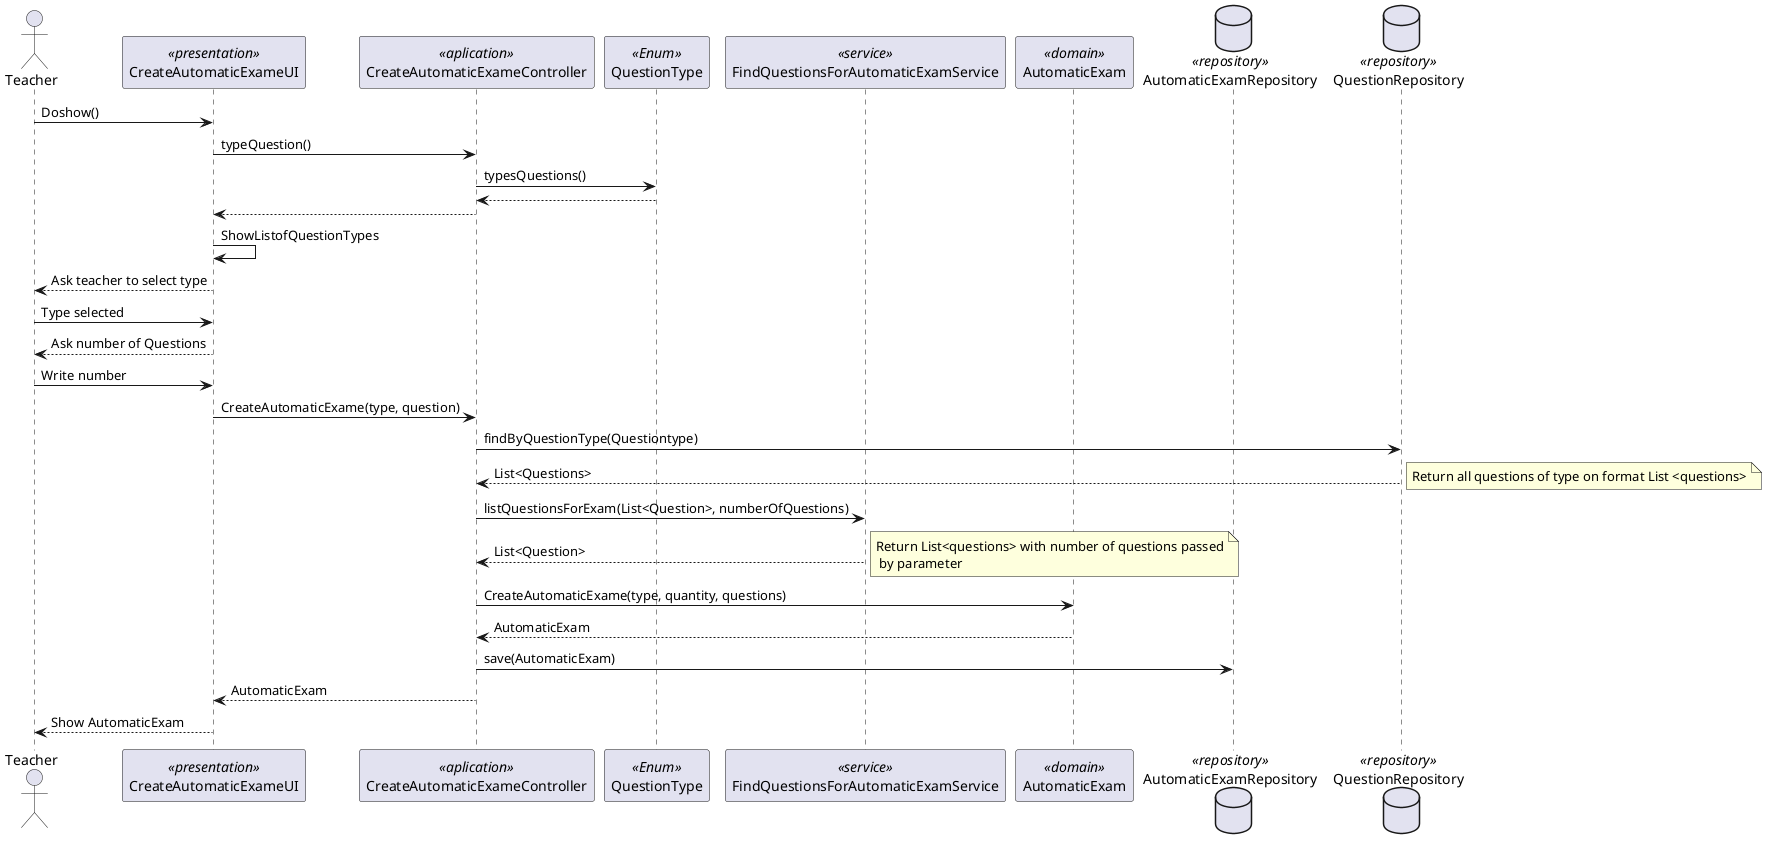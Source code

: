 @startuml
actor Teacher as Actor
participant CreateAutomaticExameUI as UI <<presentation>>
participant CreateAutomaticExameController as Controller <<aplication>>
participant QuestionType as Enum <<Enum>>
participant FindQuestionsForAutomaticExamService as Servide <<service>>
participant AutomaticExam as Domain <<domain>>
database AutomaticExamRepository as Repository1 <<repository>>
database QuestionRepository as Repository2 <<repository>>

Actor -> UI:Doshow()
UI -> Controller: typeQuestion()
Controller-> Enum: typesQuestions()
Enum --> Controller
Controller --> UI
UI -> UI:ShowListofQuestionTypes
UI --> Actor:Ask teacher to select type
Actor -> UI:Type selected
UI --> Actor: Ask number of Questions
Actor-> UI: Write number
UI -> Controller: CreateAutomaticExame(type, question)
Controller -> Repository2: findByQuestionType(Questiontype)
Repository2 --> Controller: List<Questions>
note right : Return all questions of type on format List <questions>
Controller -> Servide: listQuestionsForExam(List<Question>, numberOfQuestions)
Servide --> Controller: List<Question>
note right : Return List<questions> with number of questions passed\n by parameter
Controller -> Domain: CreateAutomaticExame(type, quantity, questions)
Domain --> Controller: AutomaticExam
Controller -> Repository1: save(AutomaticExam)
Controller --> UI:AutomaticExam
UI --> Actor: Show AutomaticExam
@enduml